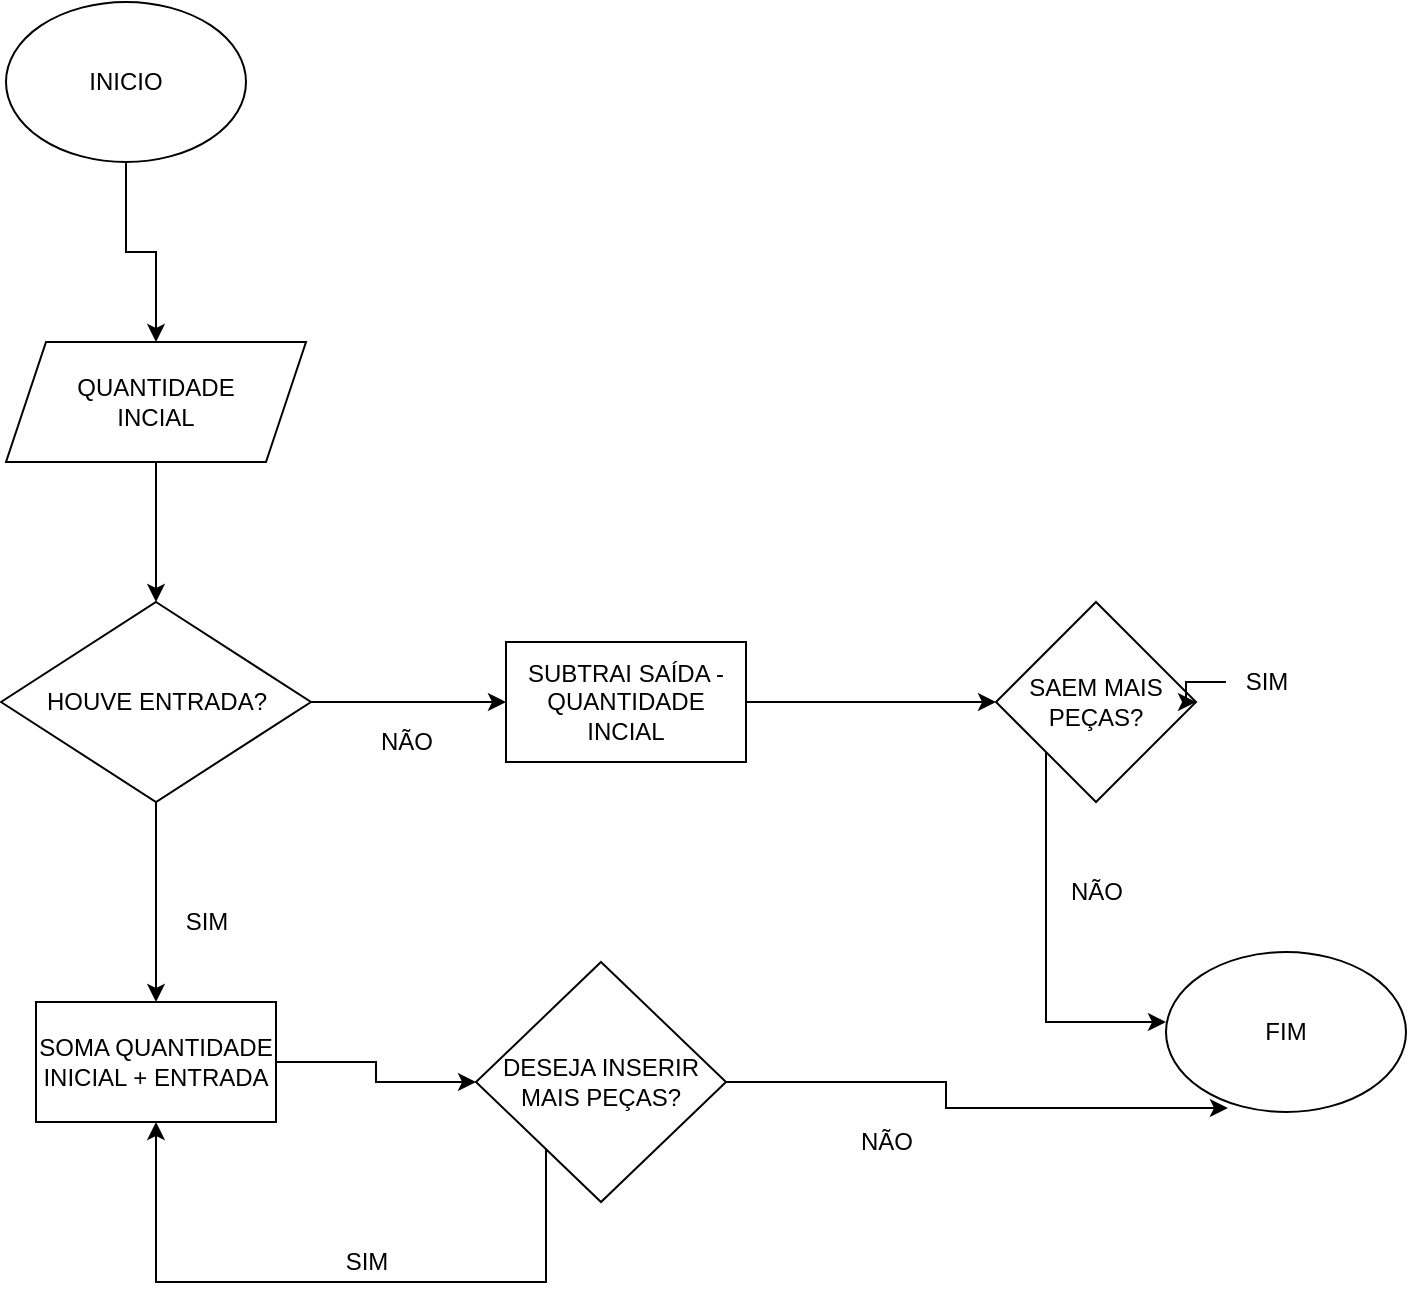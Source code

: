 <mxfile version="20.6.0" type="github">
  <diagram id="Dst_BhfRYq3M_PfpSkQk" name="Página-1">
    <mxGraphModel dx="868" dy="450" grid="1" gridSize="10" guides="1" tooltips="1" connect="1" arrows="1" fold="1" page="1" pageScale="1" pageWidth="827" pageHeight="1169" math="0" shadow="0">
      <root>
        <mxCell id="0" />
        <mxCell id="1" parent="0" />
        <mxCell id="J2d2Agbll1tyEP3vcy_K-3" value="" style="edgeStyle=orthogonalEdgeStyle;rounded=0;orthogonalLoop=1;jettySize=auto;html=1;" edge="1" parent="1" source="J2d2Agbll1tyEP3vcy_K-1" target="J2d2Agbll1tyEP3vcy_K-2">
          <mxGeometry relative="1" as="geometry" />
        </mxCell>
        <mxCell id="J2d2Agbll1tyEP3vcy_K-1" value="INICIO" style="ellipse;whiteSpace=wrap;html=1;" vertex="1" parent="1">
          <mxGeometry x="60" y="20" width="120" height="80" as="geometry" />
        </mxCell>
        <mxCell id="J2d2Agbll1tyEP3vcy_K-5" value="" style="edgeStyle=orthogonalEdgeStyle;rounded=0;orthogonalLoop=1;jettySize=auto;html=1;" edge="1" parent="1" source="J2d2Agbll1tyEP3vcy_K-2">
          <mxGeometry relative="1" as="geometry">
            <mxPoint x="135" y="320" as="targetPoint" />
          </mxGeometry>
        </mxCell>
        <mxCell id="J2d2Agbll1tyEP3vcy_K-2" value="QUANTIDADE &lt;br&gt;INCIAL" style="shape=parallelogram;perimeter=parallelogramPerimeter;whiteSpace=wrap;html=1;fixedSize=1;" vertex="1" parent="1">
          <mxGeometry x="60" y="190" width="150" height="60" as="geometry" />
        </mxCell>
        <mxCell id="J2d2Agbll1tyEP3vcy_K-14" value="" style="edgeStyle=orthogonalEdgeStyle;rounded=0;orthogonalLoop=1;jettySize=auto;html=1;" edge="1" parent="1" source="J2d2Agbll1tyEP3vcy_K-10" target="J2d2Agbll1tyEP3vcy_K-13">
          <mxGeometry relative="1" as="geometry" />
        </mxCell>
        <mxCell id="J2d2Agbll1tyEP3vcy_K-17" value="" style="edgeStyle=orthogonalEdgeStyle;rounded=0;orthogonalLoop=1;jettySize=auto;html=1;" edge="1" parent="1" source="J2d2Agbll1tyEP3vcy_K-10" target="J2d2Agbll1tyEP3vcy_K-16">
          <mxGeometry relative="1" as="geometry" />
        </mxCell>
        <mxCell id="J2d2Agbll1tyEP3vcy_K-10" value="HOUVE ENTRADA?" style="rhombus;whiteSpace=wrap;html=1;" vertex="1" parent="1">
          <mxGeometry x="57.5" y="320" width="155" height="100" as="geometry" />
        </mxCell>
        <mxCell id="J2d2Agbll1tyEP3vcy_K-30" value="" style="edgeStyle=orthogonalEdgeStyle;rounded=0;orthogonalLoop=1;jettySize=auto;html=1;" edge="1" parent="1" source="J2d2Agbll1tyEP3vcy_K-13" target="J2d2Agbll1tyEP3vcy_K-29">
          <mxGeometry relative="1" as="geometry" />
        </mxCell>
        <mxCell id="J2d2Agbll1tyEP3vcy_K-13" value="SOMA QUANTIDADE INICIAL + ENTRADA" style="whiteSpace=wrap;html=1;" vertex="1" parent="1">
          <mxGeometry x="75" y="520" width="120" height="60" as="geometry" />
        </mxCell>
        <mxCell id="J2d2Agbll1tyEP3vcy_K-15" value="SIM" style="text;html=1;align=center;verticalAlign=middle;resizable=0;points=[];autosize=1;strokeColor=none;fillColor=none;" vertex="1" parent="1">
          <mxGeometry x="140" y="465" width="40" height="30" as="geometry" />
        </mxCell>
        <mxCell id="J2d2Agbll1tyEP3vcy_K-20" value="" style="edgeStyle=orthogonalEdgeStyle;rounded=0;orthogonalLoop=1;jettySize=auto;html=1;" edge="1" parent="1" source="J2d2Agbll1tyEP3vcy_K-16" target="J2d2Agbll1tyEP3vcy_K-19">
          <mxGeometry relative="1" as="geometry" />
        </mxCell>
        <mxCell id="J2d2Agbll1tyEP3vcy_K-16" value="SUBTRAI SAÍDA - QUANTIDADE INCIAL" style="whiteSpace=wrap;html=1;" vertex="1" parent="1">
          <mxGeometry x="310" y="340" width="120" height="60" as="geometry" />
        </mxCell>
        <mxCell id="J2d2Agbll1tyEP3vcy_K-18" value="NÃO" style="text;html=1;align=center;verticalAlign=middle;resizable=0;points=[];autosize=1;strokeColor=none;fillColor=none;" vertex="1" parent="1">
          <mxGeometry x="235" y="375" width="50" height="30" as="geometry" />
        </mxCell>
        <mxCell id="J2d2Agbll1tyEP3vcy_K-25" value="" style="edgeStyle=orthogonalEdgeStyle;rounded=0;orthogonalLoop=1;jettySize=auto;html=1;" edge="1" parent="1" source="J2d2Agbll1tyEP3vcy_K-19">
          <mxGeometry relative="1" as="geometry">
            <mxPoint x="640" y="530" as="targetPoint" />
            <Array as="points">
              <mxPoint x="580" y="380" />
            </Array>
          </mxGeometry>
        </mxCell>
        <mxCell id="J2d2Agbll1tyEP3vcy_K-19" value="SAEM MAIS PEÇAS?" style="rhombus;whiteSpace=wrap;html=1;" vertex="1" parent="1">
          <mxGeometry x="555" y="320" width="100" height="100" as="geometry" />
        </mxCell>
        <mxCell id="J2d2Agbll1tyEP3vcy_K-26" value="NÃO" style="text;html=1;align=center;verticalAlign=middle;resizable=0;points=[];autosize=1;strokeColor=none;fillColor=none;" vertex="1" parent="1">
          <mxGeometry x="580" y="450" width="50" height="30" as="geometry" />
        </mxCell>
        <mxCell id="J2d2Agbll1tyEP3vcy_K-38" style="edgeStyle=orthogonalEdgeStyle;rounded=0;orthogonalLoop=1;jettySize=auto;html=1;" edge="1" parent="1" source="J2d2Agbll1tyEP3vcy_K-23" target="J2d2Agbll1tyEP3vcy_K-19">
          <mxGeometry relative="1" as="geometry" />
        </mxCell>
        <mxCell id="J2d2Agbll1tyEP3vcy_K-23" value="SIM" style="text;html=1;align=center;verticalAlign=middle;resizable=0;points=[];autosize=1;strokeColor=none;fillColor=none;" vertex="1" parent="1">
          <mxGeometry x="670" y="345" width="40" height="30" as="geometry" />
        </mxCell>
        <mxCell id="J2d2Agbll1tyEP3vcy_K-28" value="FIM" style="ellipse;whiteSpace=wrap;html=1;" vertex="1" parent="1">
          <mxGeometry x="640" y="495" width="120" height="80" as="geometry" />
        </mxCell>
        <mxCell id="J2d2Agbll1tyEP3vcy_K-32" value="" style="edgeStyle=orthogonalEdgeStyle;rounded=0;orthogonalLoop=1;jettySize=auto;html=1;entryX=0.5;entryY=1;entryDx=0;entryDy=0;" edge="1" parent="1" source="J2d2Agbll1tyEP3vcy_K-29" target="J2d2Agbll1tyEP3vcy_K-13">
          <mxGeometry relative="1" as="geometry">
            <mxPoint x="185" y="660" as="targetPoint" />
            <Array as="points">
              <mxPoint x="330" y="660" />
              <mxPoint x="135" y="660" />
            </Array>
          </mxGeometry>
        </mxCell>
        <mxCell id="J2d2Agbll1tyEP3vcy_K-34" style="edgeStyle=orthogonalEdgeStyle;rounded=0;orthogonalLoop=1;jettySize=auto;html=1;exitX=1;exitY=0.5;exitDx=0;exitDy=0;entryX=0.258;entryY=0.975;entryDx=0;entryDy=0;entryPerimeter=0;" edge="1" parent="1" source="J2d2Agbll1tyEP3vcy_K-29" target="J2d2Agbll1tyEP3vcy_K-28">
          <mxGeometry relative="1" as="geometry" />
        </mxCell>
        <mxCell id="J2d2Agbll1tyEP3vcy_K-29" value="DESEJA INSERIR MAIS PEÇAS?" style="rhombus;whiteSpace=wrap;html=1;" vertex="1" parent="1">
          <mxGeometry x="295" y="500" width="125" height="120" as="geometry" />
        </mxCell>
        <mxCell id="J2d2Agbll1tyEP3vcy_K-33" value="SIM" style="text;html=1;align=center;verticalAlign=middle;resizable=0;points=[];autosize=1;strokeColor=none;fillColor=none;" vertex="1" parent="1">
          <mxGeometry x="220" y="635" width="40" height="30" as="geometry" />
        </mxCell>
        <mxCell id="J2d2Agbll1tyEP3vcy_K-35" value="NÃO" style="text;html=1;align=center;verticalAlign=middle;resizable=0;points=[];autosize=1;strokeColor=none;fillColor=none;" vertex="1" parent="1">
          <mxGeometry x="475" y="575" width="50" height="30" as="geometry" />
        </mxCell>
      </root>
    </mxGraphModel>
  </diagram>
</mxfile>
